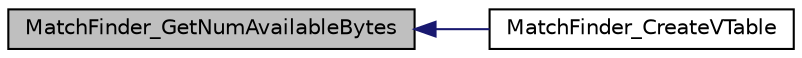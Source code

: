 digraph G
{
  edge [fontname="Helvetica",fontsize="10",labelfontname="Helvetica",labelfontsize="10"];
  node [fontname="Helvetica",fontsize="10",shape=record];
  rankdir="LR";
  Node1 [label="MatchFinder_GetNumAvailableBytes",height=0.2,width=0.4,color="black", fillcolor="grey75", style="filled" fontcolor="black"];
  Node1 -> Node2 [dir="back",color="midnightblue",fontsize="10",style="solid",fontname="Helvetica"];
  Node2 [label="MatchFinder_CreateVTable",height=0.2,width=0.4,color="black", fillcolor="white", style="filled",URL="$_lz_find_8h.html#a6f5f22fb5d40c695d917df8d89faa80f"];
}
